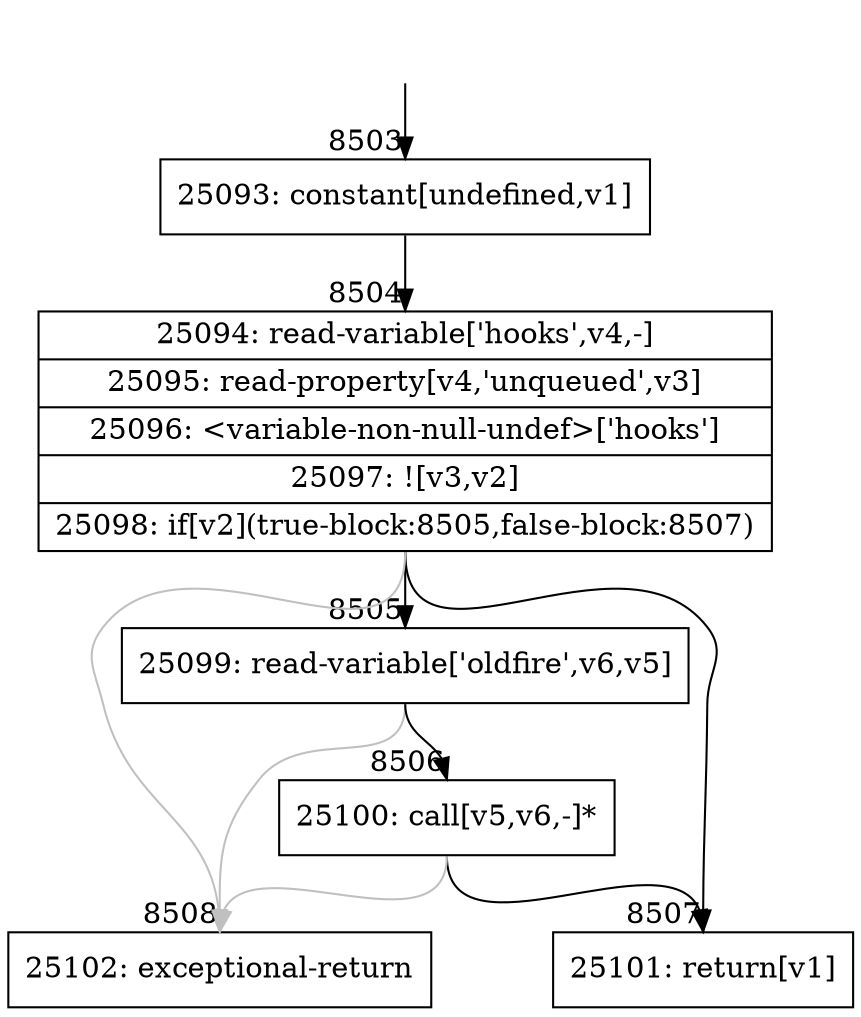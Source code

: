 digraph {
rankdir="TD"
BB_entry527[shape=none,label=""];
BB_entry527 -> BB8503 [tailport=s, headport=n, headlabel="    8503"]
BB8503 [shape=record label="{25093: constant[undefined,v1]}" ] 
BB8503 -> BB8504 [tailport=s, headport=n, headlabel="      8504"]
BB8504 [shape=record label="{25094: read-variable['hooks',v4,-]|25095: read-property[v4,'unqueued',v3]|25096: \<variable-non-null-undef\>['hooks']|25097: ![v3,v2]|25098: if[v2](true-block:8505,false-block:8507)}" ] 
BB8504 -> BB8505 [tailport=s, headport=n, headlabel="      8505"]
BB8504 -> BB8507 [tailport=s, headport=n, headlabel="      8507"]
BB8504 -> BB8508 [tailport=s, headport=n, color=gray, headlabel="      8508"]
BB8505 [shape=record label="{25099: read-variable['oldfire',v6,v5]}" ] 
BB8505 -> BB8506 [tailport=s, headport=n, headlabel="      8506"]
BB8505 -> BB8508 [tailport=s, headport=n, color=gray]
BB8506 [shape=record label="{25100: call[v5,v6,-]*}" ] 
BB8506 -> BB8507 [tailport=s, headport=n]
BB8506 -> BB8508 [tailport=s, headport=n, color=gray]
BB8507 [shape=record label="{25101: return[v1]}" ] 
BB8508 [shape=record label="{25102: exceptional-return}" ] 
}

